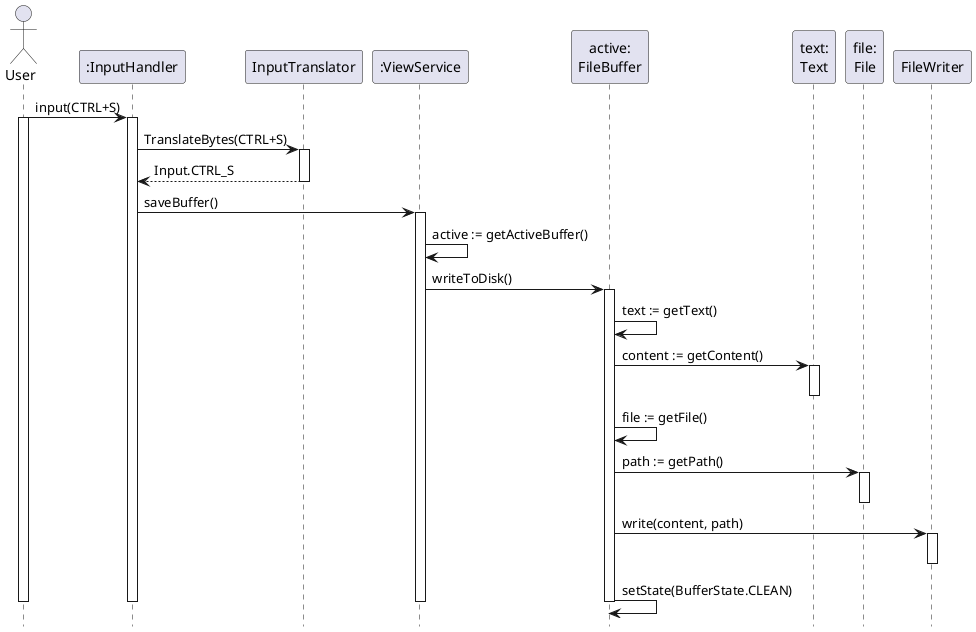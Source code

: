 @startuml
'https://plantuml.com/sequence-diagram

hide footbox

actor User as u
participant ":InputHandler" as ih
participant "InputTranslator" as it
participant ":ViewService" as vs
participant "active:\nFileBuffer" as fb
participant "text:\nText" as t
participant "file:\nFile" as f
participant "FileWriter" as fw

u -> ih: input(CTRL+S)
activate u
activate ih

ih -> it: TranslateBytes(CTRL+S)
activate it
it --> ih: Input.CTRL_S
deactivate it

ih -> vs: saveBuffer()
activate vs

vs -> vs: active := getActiveBuffer()
vs -> fb: writeToDisk()
activate fb

fb -> fb: text := getText()
fb -> t: content := getContent()
activate t
deactivate t

fb -> fb: file := getFile()
fb -> f: path := getPath()
activate f
deactivate f

fb -> fw: write(content, path)
activate fw
deactivate fw

fb -> fb: setState(BufferState.CLEAN)
deactivate fb

deactivate vs
deactivate ih
deactivate u


@enduml